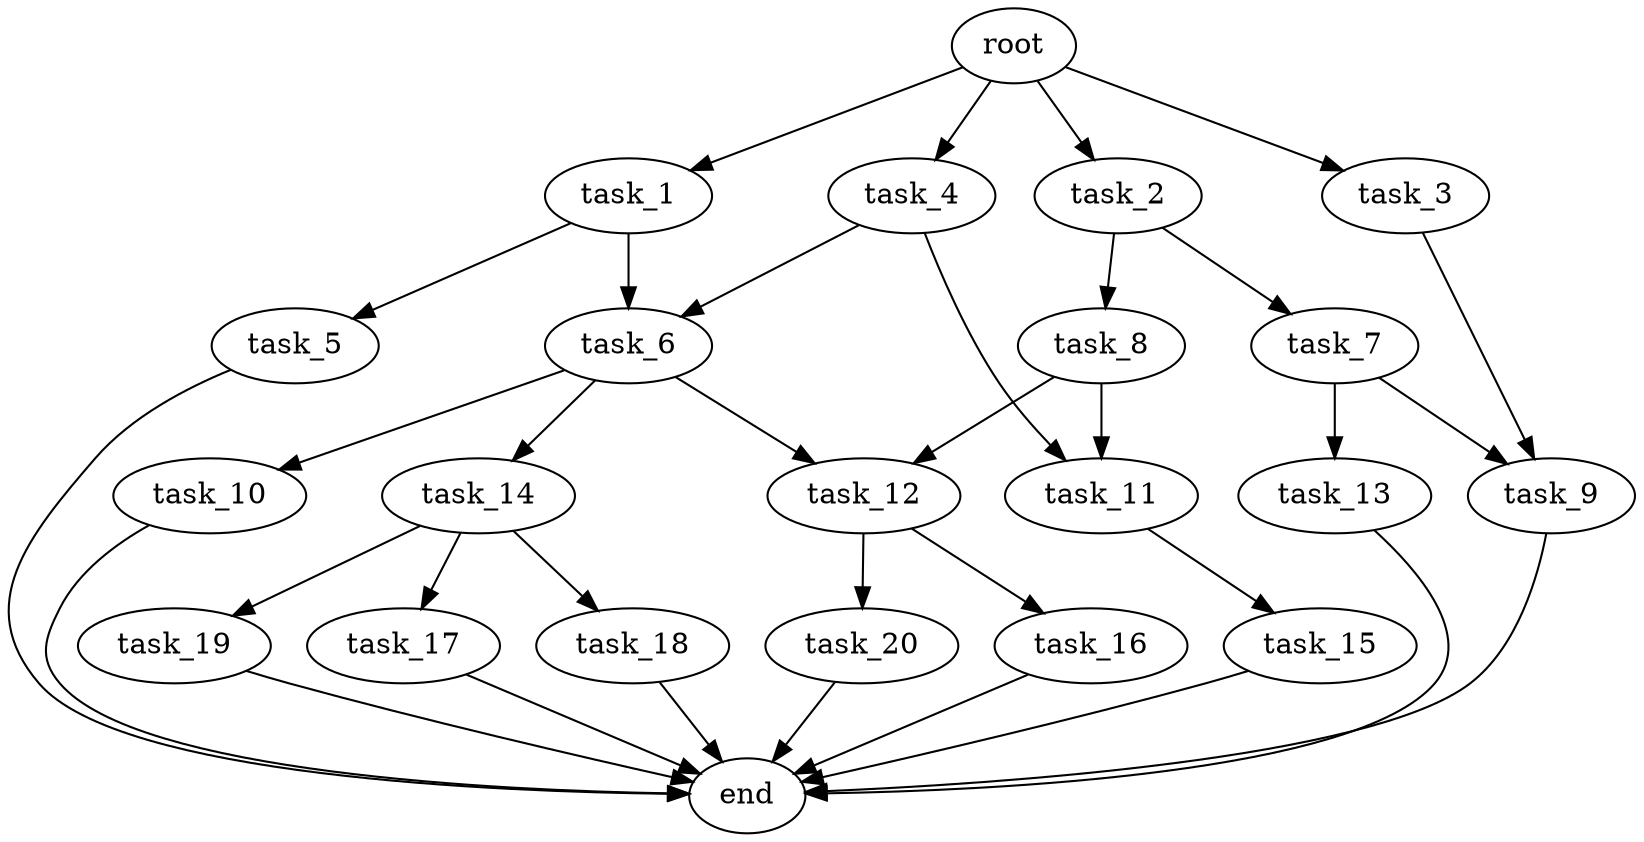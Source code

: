 digraph G {
  root [size="0.000000e+00"];
  task_1 [size="9.297209e+10"];
  task_2 [size="5.749492e+10"];
  task_3 [size="2.611814e+10"];
  task_4 [size="4.071939e+10"];
  task_5 [size="1.065543e+10"];
  task_6 [size="7.247873e+09"];
  task_7 [size="2.943224e+10"];
  task_8 [size="9.470208e+10"];
  task_9 [size="8.029619e+10"];
  task_10 [size="9.567137e+10"];
  task_11 [size="8.761254e+10"];
  task_12 [size="8.131660e+10"];
  task_13 [size="5.749364e+10"];
  task_14 [size="6.942224e+10"];
  task_15 [size="9.660589e+10"];
  task_16 [size="5.632123e+10"];
  task_17 [size="7.699902e+10"];
  task_18 [size="7.574975e+10"];
  task_19 [size="9.612426e+10"];
  task_20 [size="4.589025e+10"];
  end [size="0.000000e+00"];

  root -> task_1 [size="1.000000e-12"];
  root -> task_2 [size="1.000000e-12"];
  root -> task_3 [size="1.000000e-12"];
  root -> task_4 [size="1.000000e-12"];
  task_1 -> task_5 [size="1.065543e+08"];
  task_1 -> task_6 [size="3.623937e+07"];
  task_2 -> task_7 [size="2.943224e+08"];
  task_2 -> task_8 [size="9.470208e+08"];
  task_3 -> task_9 [size="4.014810e+08"];
  task_4 -> task_6 [size="3.623937e+07"];
  task_4 -> task_11 [size="4.380627e+08"];
  task_5 -> end [size="1.000000e-12"];
  task_6 -> task_10 [size="9.567137e+08"];
  task_6 -> task_12 [size="4.065830e+08"];
  task_6 -> task_14 [size="6.942224e+08"];
  task_7 -> task_9 [size="4.014810e+08"];
  task_7 -> task_13 [size="5.749364e+08"];
  task_8 -> task_11 [size="4.380627e+08"];
  task_8 -> task_12 [size="4.065830e+08"];
  task_9 -> end [size="1.000000e-12"];
  task_10 -> end [size="1.000000e-12"];
  task_11 -> task_15 [size="9.660589e+08"];
  task_12 -> task_16 [size="5.632123e+08"];
  task_12 -> task_20 [size="4.589025e+08"];
  task_13 -> end [size="1.000000e-12"];
  task_14 -> task_17 [size="7.699902e+08"];
  task_14 -> task_18 [size="7.574975e+08"];
  task_14 -> task_19 [size="9.612426e+08"];
  task_15 -> end [size="1.000000e-12"];
  task_16 -> end [size="1.000000e-12"];
  task_17 -> end [size="1.000000e-12"];
  task_18 -> end [size="1.000000e-12"];
  task_19 -> end [size="1.000000e-12"];
  task_20 -> end [size="1.000000e-12"];
}
